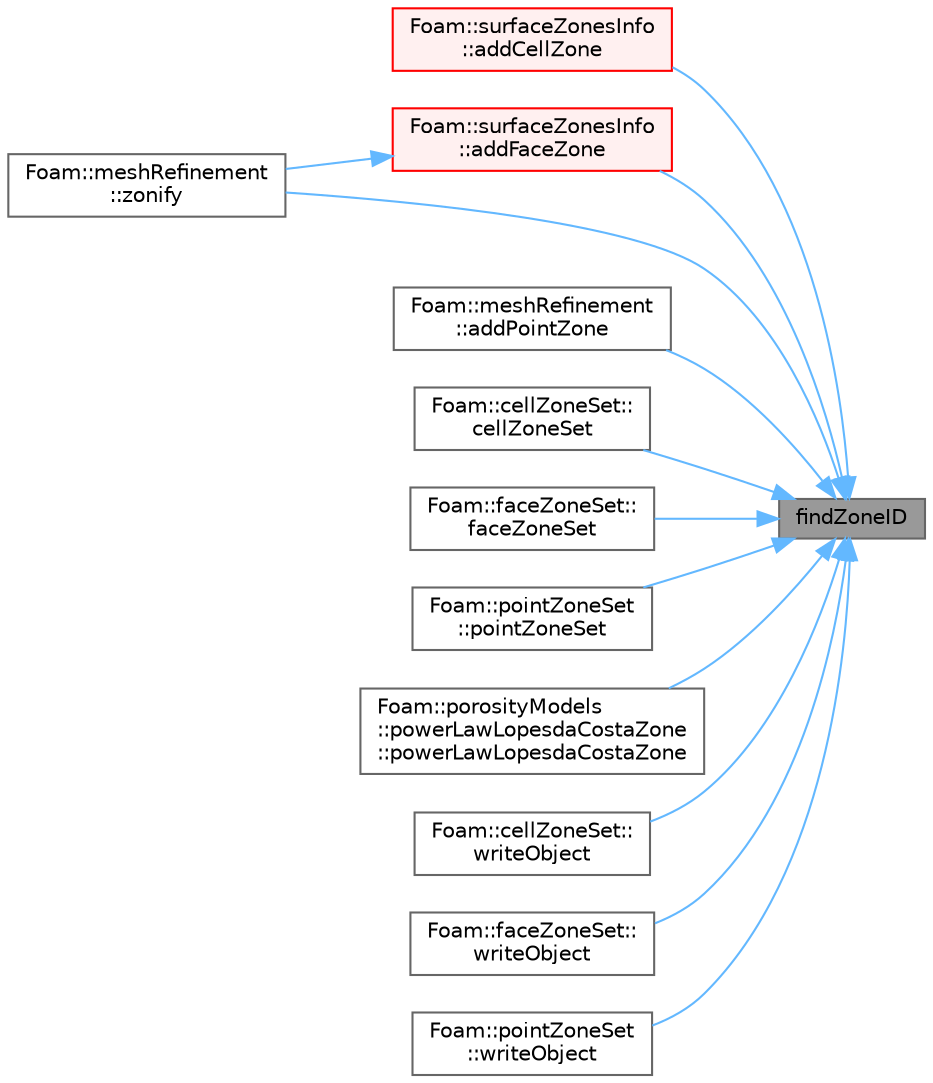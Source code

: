 digraph "findZoneID"
{
 // LATEX_PDF_SIZE
  bgcolor="transparent";
  edge [fontname=Helvetica,fontsize=10,labelfontname=Helvetica,labelfontsize=10];
  node [fontname=Helvetica,fontsize=10,shape=box,height=0.2,width=0.4];
  rankdir="RL";
  Node1 [id="Node000001",label="findZoneID",height=0.2,width=0.4,color="gray40", fillcolor="grey60", style="filled", fontcolor="black",tooltip=" "];
  Node1 -> Node2 [id="edge1_Node000001_Node000002",dir="back",color="steelblue1",style="solid",tooltip=" "];
  Node2 [id="Node000002",label="Foam::surfaceZonesInfo\l::addCellZone",height=0.2,width=0.4,color="red", fillcolor="#FFF0F0", style="filled",URL="$classFoam_1_1surfaceZonesInfo.html#ac2e753680ba1c5187bb4a376137f8db4",tooltip=" "];
  Node1 -> Node4 [id="edge2_Node000001_Node000004",dir="back",color="steelblue1",style="solid",tooltip=" "];
  Node4 [id="Node000004",label="Foam::surfaceZonesInfo\l::addFaceZone",height=0.2,width=0.4,color="red", fillcolor="#FFF0F0", style="filled",URL="$classFoam_1_1surfaceZonesInfo.html#a4782a6d6cf4c0fd0df7f8bc407eb48d3",tooltip=" "];
  Node4 -> Node7 [id="edge3_Node000004_Node000007",dir="back",color="steelblue1",style="solid",tooltip=" "];
  Node7 [id="Node000007",label="Foam::meshRefinement\l::zonify",height=0.2,width=0.4,color="grey40", fillcolor="white", style="filled",URL="$classFoam_1_1meshRefinement.html#af9337a8c0640eb31bb70bc0e7efd54f6",tooltip=" "];
  Node1 -> Node8 [id="edge4_Node000001_Node000008",dir="back",color="steelblue1",style="solid",tooltip=" "];
  Node8 [id="Node000008",label="Foam::meshRefinement\l::addPointZone",height=0.2,width=0.4,color="grey40", fillcolor="white", style="filled",URL="$classFoam_1_1meshRefinement.html#ab82f45d6343815e1ae7fd42eac83af88",tooltip=" "];
  Node1 -> Node9 [id="edge5_Node000001_Node000009",dir="back",color="steelblue1",style="solid",tooltip=" "];
  Node9 [id="Node000009",label="Foam::cellZoneSet::\lcellZoneSet",height=0.2,width=0.4,color="grey40", fillcolor="white", style="filled",URL="$classFoam_1_1cellZoneSet.html#ac14a8c4db1be093a2395e1475f870694",tooltip=" "];
  Node1 -> Node10 [id="edge6_Node000001_Node000010",dir="back",color="steelblue1",style="solid",tooltip=" "];
  Node10 [id="Node000010",label="Foam::faceZoneSet::\lfaceZoneSet",height=0.2,width=0.4,color="grey40", fillcolor="white", style="filled",URL="$classFoam_1_1faceZoneSet.html#a4fc61c4daa2a4a66b736f7ecdef36434",tooltip=" "];
  Node1 -> Node11 [id="edge7_Node000001_Node000011",dir="back",color="steelblue1",style="solid",tooltip=" "];
  Node11 [id="Node000011",label="Foam::pointZoneSet\l::pointZoneSet",height=0.2,width=0.4,color="grey40", fillcolor="white", style="filled",URL="$classFoam_1_1pointZoneSet.html#a7732ac5b7abeef8db88fe566b784d6cb",tooltip=" "];
  Node1 -> Node12 [id="edge8_Node000001_Node000012",dir="back",color="steelblue1",style="solid",tooltip=" "];
  Node12 [id="Node000012",label="Foam::porosityModels\l::powerLawLopesdaCostaZone\l::powerLawLopesdaCostaZone",height=0.2,width=0.4,color="grey40", fillcolor="white", style="filled",URL="$classFoam_1_1porosityModels_1_1powerLawLopesdaCostaZone.html#aefe3b8190138267eab02f5989454ad62",tooltip=" "];
  Node1 -> Node13 [id="edge9_Node000001_Node000013",dir="back",color="steelblue1",style="solid",tooltip=" "];
  Node13 [id="Node000013",label="Foam::cellZoneSet::\lwriteObject",height=0.2,width=0.4,color="grey40", fillcolor="white", style="filled",URL="$classFoam_1_1cellZoneSet.html#a082ebf89bb059ba2339eb48158b814a7",tooltip=" "];
  Node1 -> Node14 [id="edge10_Node000001_Node000014",dir="back",color="steelblue1",style="solid",tooltip=" "];
  Node14 [id="Node000014",label="Foam::faceZoneSet::\lwriteObject",height=0.2,width=0.4,color="grey40", fillcolor="white", style="filled",URL="$classFoam_1_1faceZoneSet.html#a082ebf89bb059ba2339eb48158b814a7",tooltip=" "];
  Node1 -> Node15 [id="edge11_Node000001_Node000015",dir="back",color="steelblue1",style="solid",tooltip=" "];
  Node15 [id="Node000015",label="Foam::pointZoneSet\l::writeObject",height=0.2,width=0.4,color="grey40", fillcolor="white", style="filled",URL="$classFoam_1_1pointZoneSet.html#a082ebf89bb059ba2339eb48158b814a7",tooltip=" "];
  Node1 -> Node7 [id="edge12_Node000001_Node000007",dir="back",color="steelblue1",style="solid",tooltip=" "];
}

